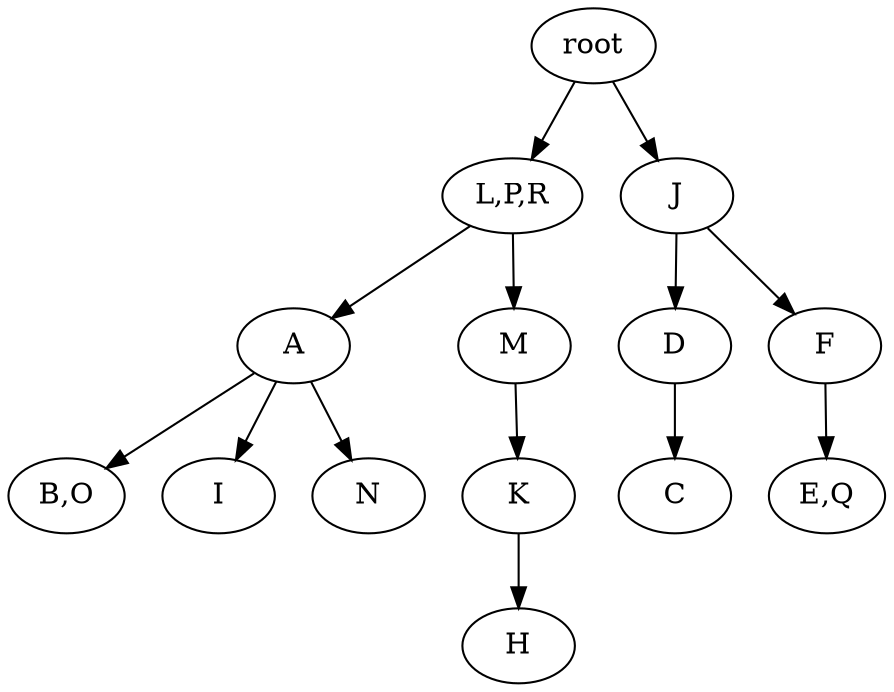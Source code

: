 strict digraph G {
	graph [name=G];
	0	 [label=root];
	7	 [label="L,P,R"];
	0 -> 7;
	1	 [label=J];
	0 -> 1;
	9	 [label=A];
	12	 [label="B,O"];
	9 -> 12;
	14	 [label=I];
	9 -> 14;
	13	 [label=N];
	9 -> 13;
	3	 [label=D];
	6	 [label=C];
	3 -> 6;
	7 -> 9;
	8	 [label=M];
	7 -> 8;
	5	 [label="E,Q"];
	2	 [label=F];
	2 -> 5;
	11	 [label=H];
	1 -> 3;
	1 -> 2;
	10	 [label=K];
	10 -> 11;
	8 -> 10;
}
